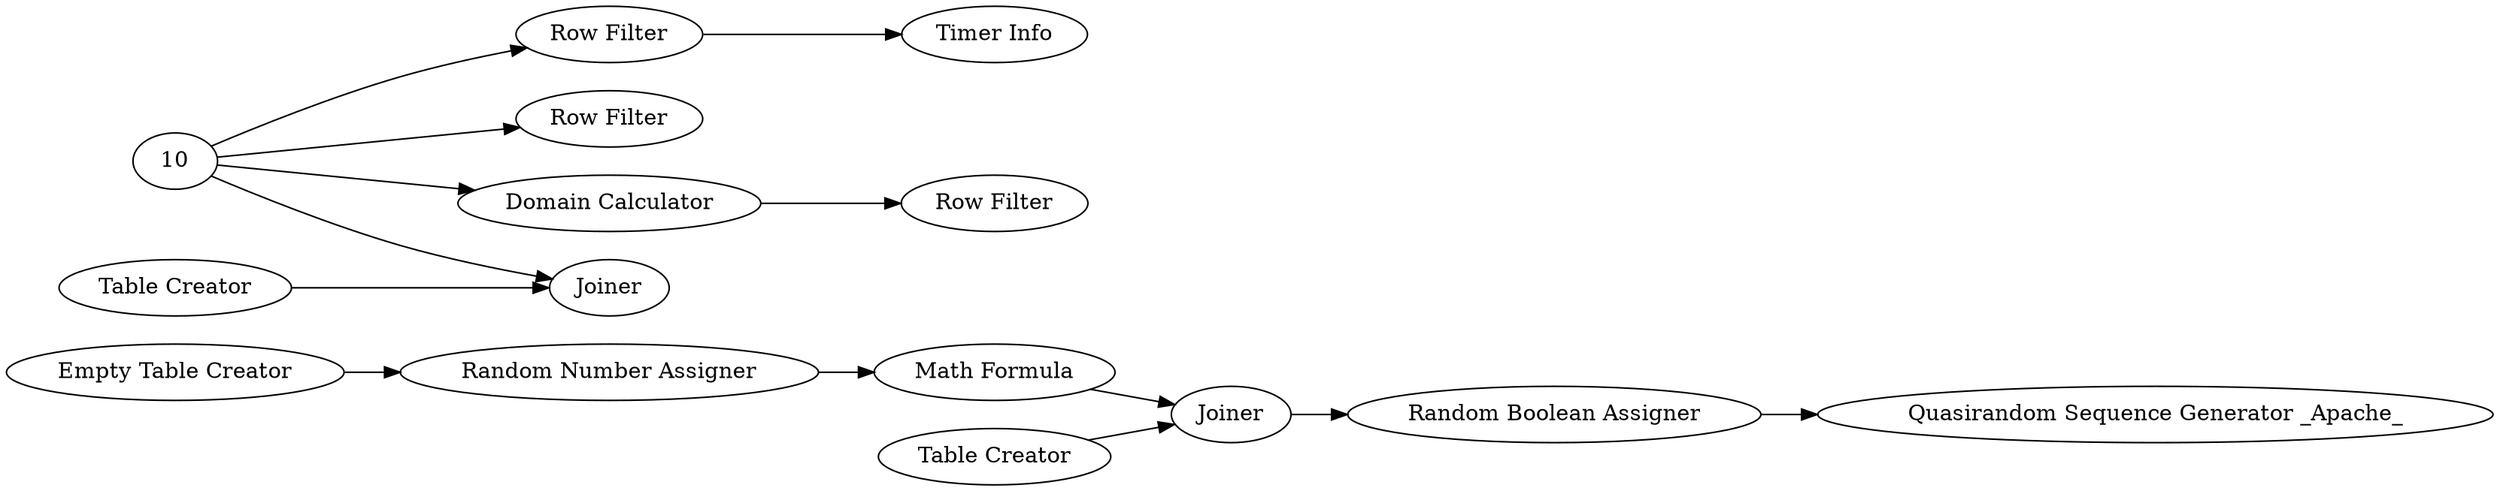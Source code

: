 digraph {
	1 [label="Empty Table Creator"]
	3 [label="Random Number Assigner"]
	4 [label="Math Formula"]
	5 [label="Table Creator"]
	6 [label=Joiner]
	7 [label="Random Boolean Assigner"]
	8 [label="Quasirandom Sequence Generator _Apache_"]
	11 [label="Timer Info"]
	12 [label="Row Filter"]
	13 [label="Row Filter"]
	14 [label="Domain Calculator"]
	15 [label="Row Filter"]
	16 [label="Table Creator"]
	17 [label=Joiner]
	1 -> 3
	3 -> 4
	4 -> 6
	5 -> 6
	6 -> 7
	7 -> 8
	10 -> 12
	10 -> 13
	10 -> 14
	10 -> 17
	12 -> 11
	14 -> 15
	16 -> 17
	rankdir=LR
}
